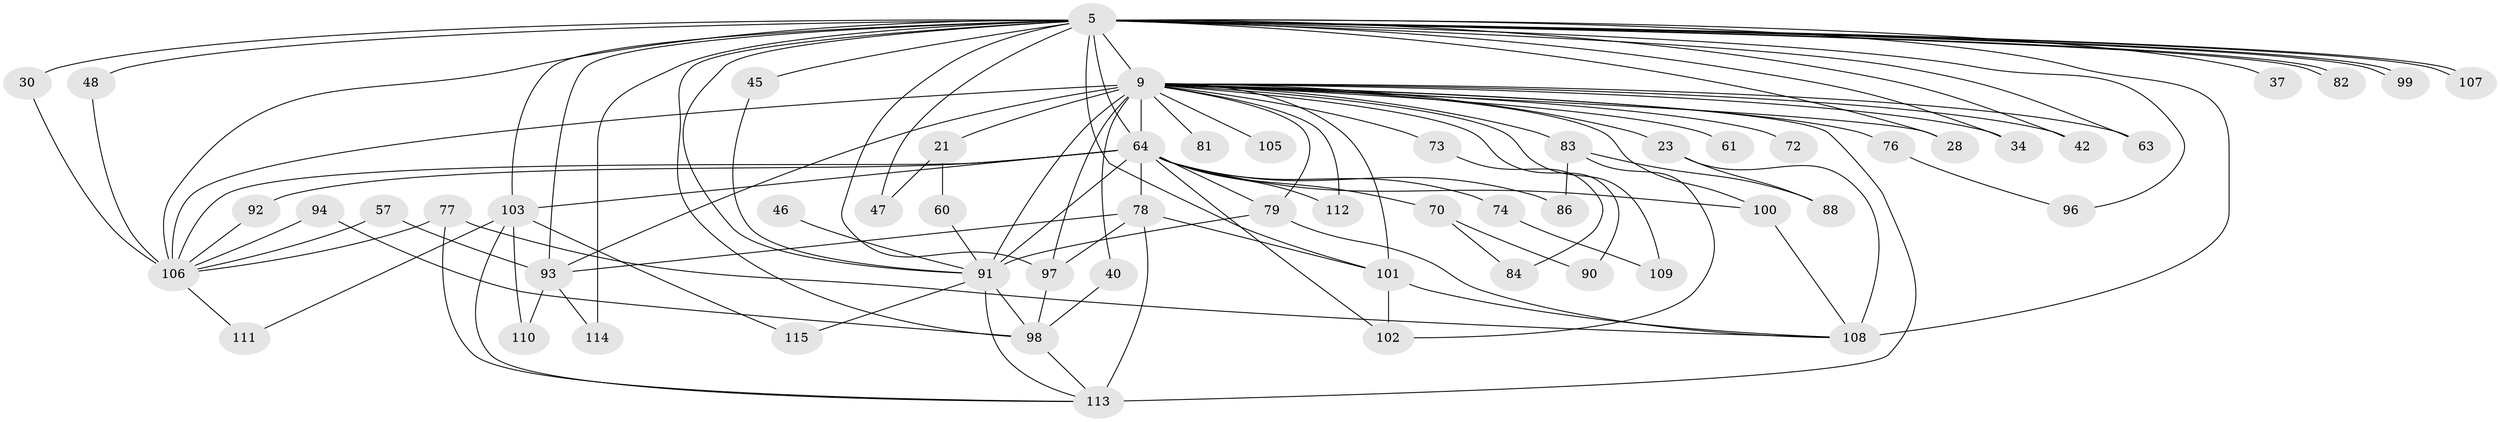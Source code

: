 // original degree distribution, {19: 0.008695652173913044, 18: 0.017391304347826087, 26: 0.008695652173913044, 13: 0.008695652173913044, 29: 0.008695652173913044, 33: 0.008695652173913044, 15: 0.008695652173913044, 22: 0.008695652173913044, 17: 0.008695652173913044, 5: 0.05217391304347826, 6: 0.043478260869565216, 4: 0.1391304347826087, 3: 0.17391304347826086, 2: 0.5043478260869565}
// Generated by graph-tools (version 1.1) at 2025/44/03/09/25 04:44:17]
// undirected, 57 vertices, 112 edges
graph export_dot {
graph [start="1"]
  node [color=gray90,style=filled];
  5 [super="+3"];
  9 [super="+2+6"];
  21;
  23;
  28;
  30;
  34;
  37;
  40;
  42;
  45;
  46;
  47;
  48;
  57;
  60;
  61;
  63;
  64 [super="+10"];
  70;
  72;
  73 [super="+15"];
  74;
  76 [super="+53"];
  77 [super="+71"];
  78 [super="+25"];
  79 [super="+14"];
  81 [super="+26+62"];
  82;
  83 [super="+41"];
  84;
  86;
  88;
  90;
  91 [super="+8"];
  92;
  93 [super="+24+32"];
  94;
  96;
  97 [super="+89+75+80"];
  98 [super="+65+66"];
  99;
  100 [super="+69"];
  101 [super="+87"];
  102 [super="+35"];
  103 [super="+51"];
  105;
  106 [super="+38+52+19"];
  107;
  108 [super="+54+67"];
  109;
  110;
  111;
  112;
  113 [super="+13+56+104+95"];
  114 [super="+68"];
  115;
  5 -- 9 [weight=8];
  5 -- 28;
  5 -- 37 [weight=2];
  5 -- 45;
  5 -- 47;
  5 -- 63;
  5 -- 82;
  5 -- 82;
  5 -- 99;
  5 -- 99;
  5 -- 103 [weight=3];
  5 -- 107;
  5 -- 107;
  5 -- 114 [weight=2];
  5 -- 30;
  5 -- 96;
  5 -- 34;
  5 -- 98 [weight=4];
  5 -- 42;
  5 -- 106 [weight=3];
  5 -- 48;
  5 -- 64 [weight=4];
  5 -- 91 [weight=4];
  5 -- 93;
  5 -- 108 [weight=3];
  5 -- 101 [weight=2];
  5 -- 97 [weight=2];
  9 -- 21 [weight=2];
  9 -- 23 [weight=2];
  9 -- 28;
  9 -- 61 [weight=2];
  9 -- 64 [weight=9];
  9 -- 73 [weight=3];
  9 -- 101 [weight=3];
  9 -- 105 [weight=2];
  9 -- 34;
  9 -- 76 [weight=3];
  9 -- 83 [weight=3];
  9 -- 72 [weight=2];
  9 -- 81 [weight=3];
  9 -- 90;
  9 -- 91 [weight=9];
  9 -- 40;
  9 -- 42;
  9 -- 109;
  9 -- 112;
  9 -- 63;
  9 -- 106 [weight=7];
  9 -- 113 [weight=4];
  9 -- 93 [weight=2];
  9 -- 100;
  9 -- 97 [weight=3];
  9 -- 79;
  21 -- 47;
  21 -- 60;
  23 -- 88;
  23 -- 108;
  30 -- 106;
  40 -- 98;
  45 -- 91;
  46 -- 91;
  48 -- 106;
  57 -- 106;
  57 -- 93;
  60 -- 91;
  64 -- 70 [weight=2];
  64 -- 74 [weight=2];
  64 -- 78 [weight=2];
  64 -- 86;
  64 -- 92;
  64 -- 100;
  64 -- 112;
  64 -- 91 [weight=4];
  64 -- 102;
  64 -- 103 [weight=2];
  64 -- 79;
  64 -- 106 [weight=2];
  70 -- 84;
  70 -- 90;
  73 -- 84;
  74 -- 109;
  76 -- 96;
  77 -- 108;
  77 -- 113;
  77 -- 106;
  78 -- 113;
  78 -- 93;
  78 -- 101;
  78 -- 97;
  79 -- 91;
  79 -- 108;
  83 -- 88;
  83 -- 102;
  83 -- 86;
  91 -- 115;
  91 -- 113 [weight=2];
  91 -- 98;
  92 -- 106;
  93 -- 114;
  93 -- 110;
  94 -- 106;
  94 -- 98;
  97 -- 98;
  98 -- 113;
  100 -- 108;
  101 -- 102;
  101 -- 108;
  103 -- 113;
  103 -- 115;
  103 -- 110;
  103 -- 111;
  106 -- 111;
}
